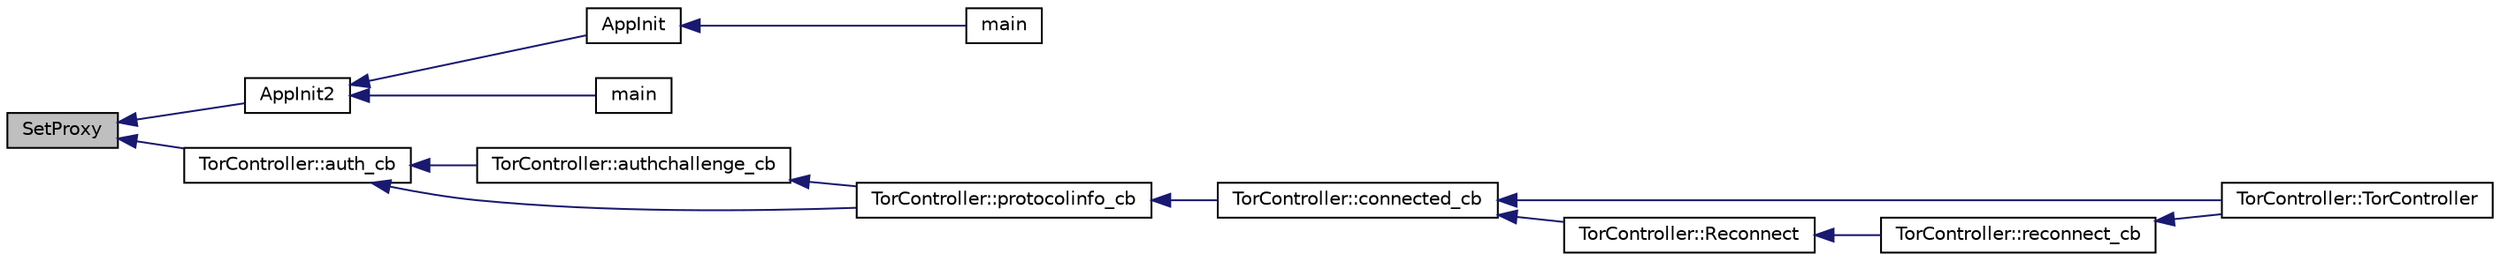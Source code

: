digraph "SetProxy"
{
  edge [fontname="Helvetica",fontsize="10",labelfontname="Helvetica",labelfontsize="10"];
  node [fontname="Helvetica",fontsize="10",shape=record];
  rankdir="LR";
  Node439 [label="SetProxy",height=0.2,width=0.4,color="black", fillcolor="grey75", style="filled", fontcolor="black"];
  Node439 -> Node440 [dir="back",color="midnightblue",fontsize="10",style="solid",fontname="Helvetica"];
  Node440 [label="AppInit2",height=0.2,width=0.4,color="black", fillcolor="white", style="filled",URL="$d8/dc0/init_8h.html#a1a4c1bfbf6ba1db77e988b89b9cadfd3",tooltip="Initialize ion. "];
  Node440 -> Node441 [dir="back",color="midnightblue",fontsize="10",style="solid",fontname="Helvetica"];
  Node441 [label="AppInit",height=0.2,width=0.4,color="black", fillcolor="white", style="filled",URL="$d4/d35/iond_8cpp.html#ac59316b767e6984e1285f0531275286b"];
  Node441 -> Node442 [dir="back",color="midnightblue",fontsize="10",style="solid",fontname="Helvetica"];
  Node442 [label="main",height=0.2,width=0.4,color="black", fillcolor="white", style="filled",URL="$d4/d35/iond_8cpp.html#a0ddf1224851353fc92bfbff6f499fa97"];
  Node440 -> Node443 [dir="back",color="midnightblue",fontsize="10",style="solid",fontname="Helvetica"];
  Node443 [label="main",height=0.2,width=0.4,color="black", fillcolor="white", style="filled",URL="$d5/d2d/ion_8cpp.html#a0ddf1224851353fc92bfbff6f499fa97"];
  Node439 -> Node444 [dir="back",color="midnightblue",fontsize="10",style="solid",fontname="Helvetica"];
  Node444 [label="TorController::auth_cb",height=0.2,width=0.4,color="black", fillcolor="white", style="filled",URL="$da/dd9/class_tor_controller.html#ae36bc33cb3088384517c68f71e9944ce",tooltip="Callback for AUTHENTICATE result. "];
  Node444 -> Node445 [dir="back",color="midnightblue",fontsize="10",style="solid",fontname="Helvetica"];
  Node445 [label="TorController::authchallenge_cb",height=0.2,width=0.4,color="black", fillcolor="white", style="filled",URL="$da/dd9/class_tor_controller.html#a86f1396b9f242183ffe777e0951eb997",tooltip="Callback for AUTHCHALLENGE result. "];
  Node445 -> Node446 [dir="back",color="midnightblue",fontsize="10",style="solid",fontname="Helvetica"];
  Node446 [label="TorController::protocolinfo_cb",height=0.2,width=0.4,color="black", fillcolor="white", style="filled",URL="$da/dd9/class_tor_controller.html#aee36fcd1cd60d7f4eb007d909894b1c3",tooltip="Callback for PROTOCOLINFO result. "];
  Node446 -> Node447 [dir="back",color="midnightblue",fontsize="10",style="solid",fontname="Helvetica"];
  Node447 [label="TorController::connected_cb",height=0.2,width=0.4,color="black", fillcolor="white", style="filled",URL="$da/dd9/class_tor_controller.html#a59d56a1525a08235b07dd9eadbae0d1f",tooltip="Callback after successful connection. "];
  Node447 -> Node448 [dir="back",color="midnightblue",fontsize="10",style="solid",fontname="Helvetica"];
  Node448 [label="TorController::TorController",height=0.2,width=0.4,color="black", fillcolor="white", style="filled",URL="$da/dd9/class_tor_controller.html#ab38d90df15a9e3f2c6e1f4f24073a64e"];
  Node447 -> Node449 [dir="back",color="midnightblue",fontsize="10",style="solid",fontname="Helvetica"];
  Node449 [label="TorController::Reconnect",height=0.2,width=0.4,color="black", fillcolor="white", style="filled",URL="$da/dd9/class_tor_controller.html#ae5d4304836fce79574ec540c5ada8269",tooltip="Reconnect, after getting disconnected. "];
  Node449 -> Node450 [dir="back",color="midnightblue",fontsize="10",style="solid",fontname="Helvetica"];
  Node450 [label="TorController::reconnect_cb",height=0.2,width=0.4,color="black", fillcolor="white", style="filled",URL="$da/dd9/class_tor_controller.html#a2fa9614b4fa0e24c57f443b3c56f835c",tooltip="Callback for reconnect timer. "];
  Node450 -> Node448 [dir="back",color="midnightblue",fontsize="10",style="solid",fontname="Helvetica"];
  Node444 -> Node446 [dir="back",color="midnightblue",fontsize="10",style="solid",fontname="Helvetica"];
}

